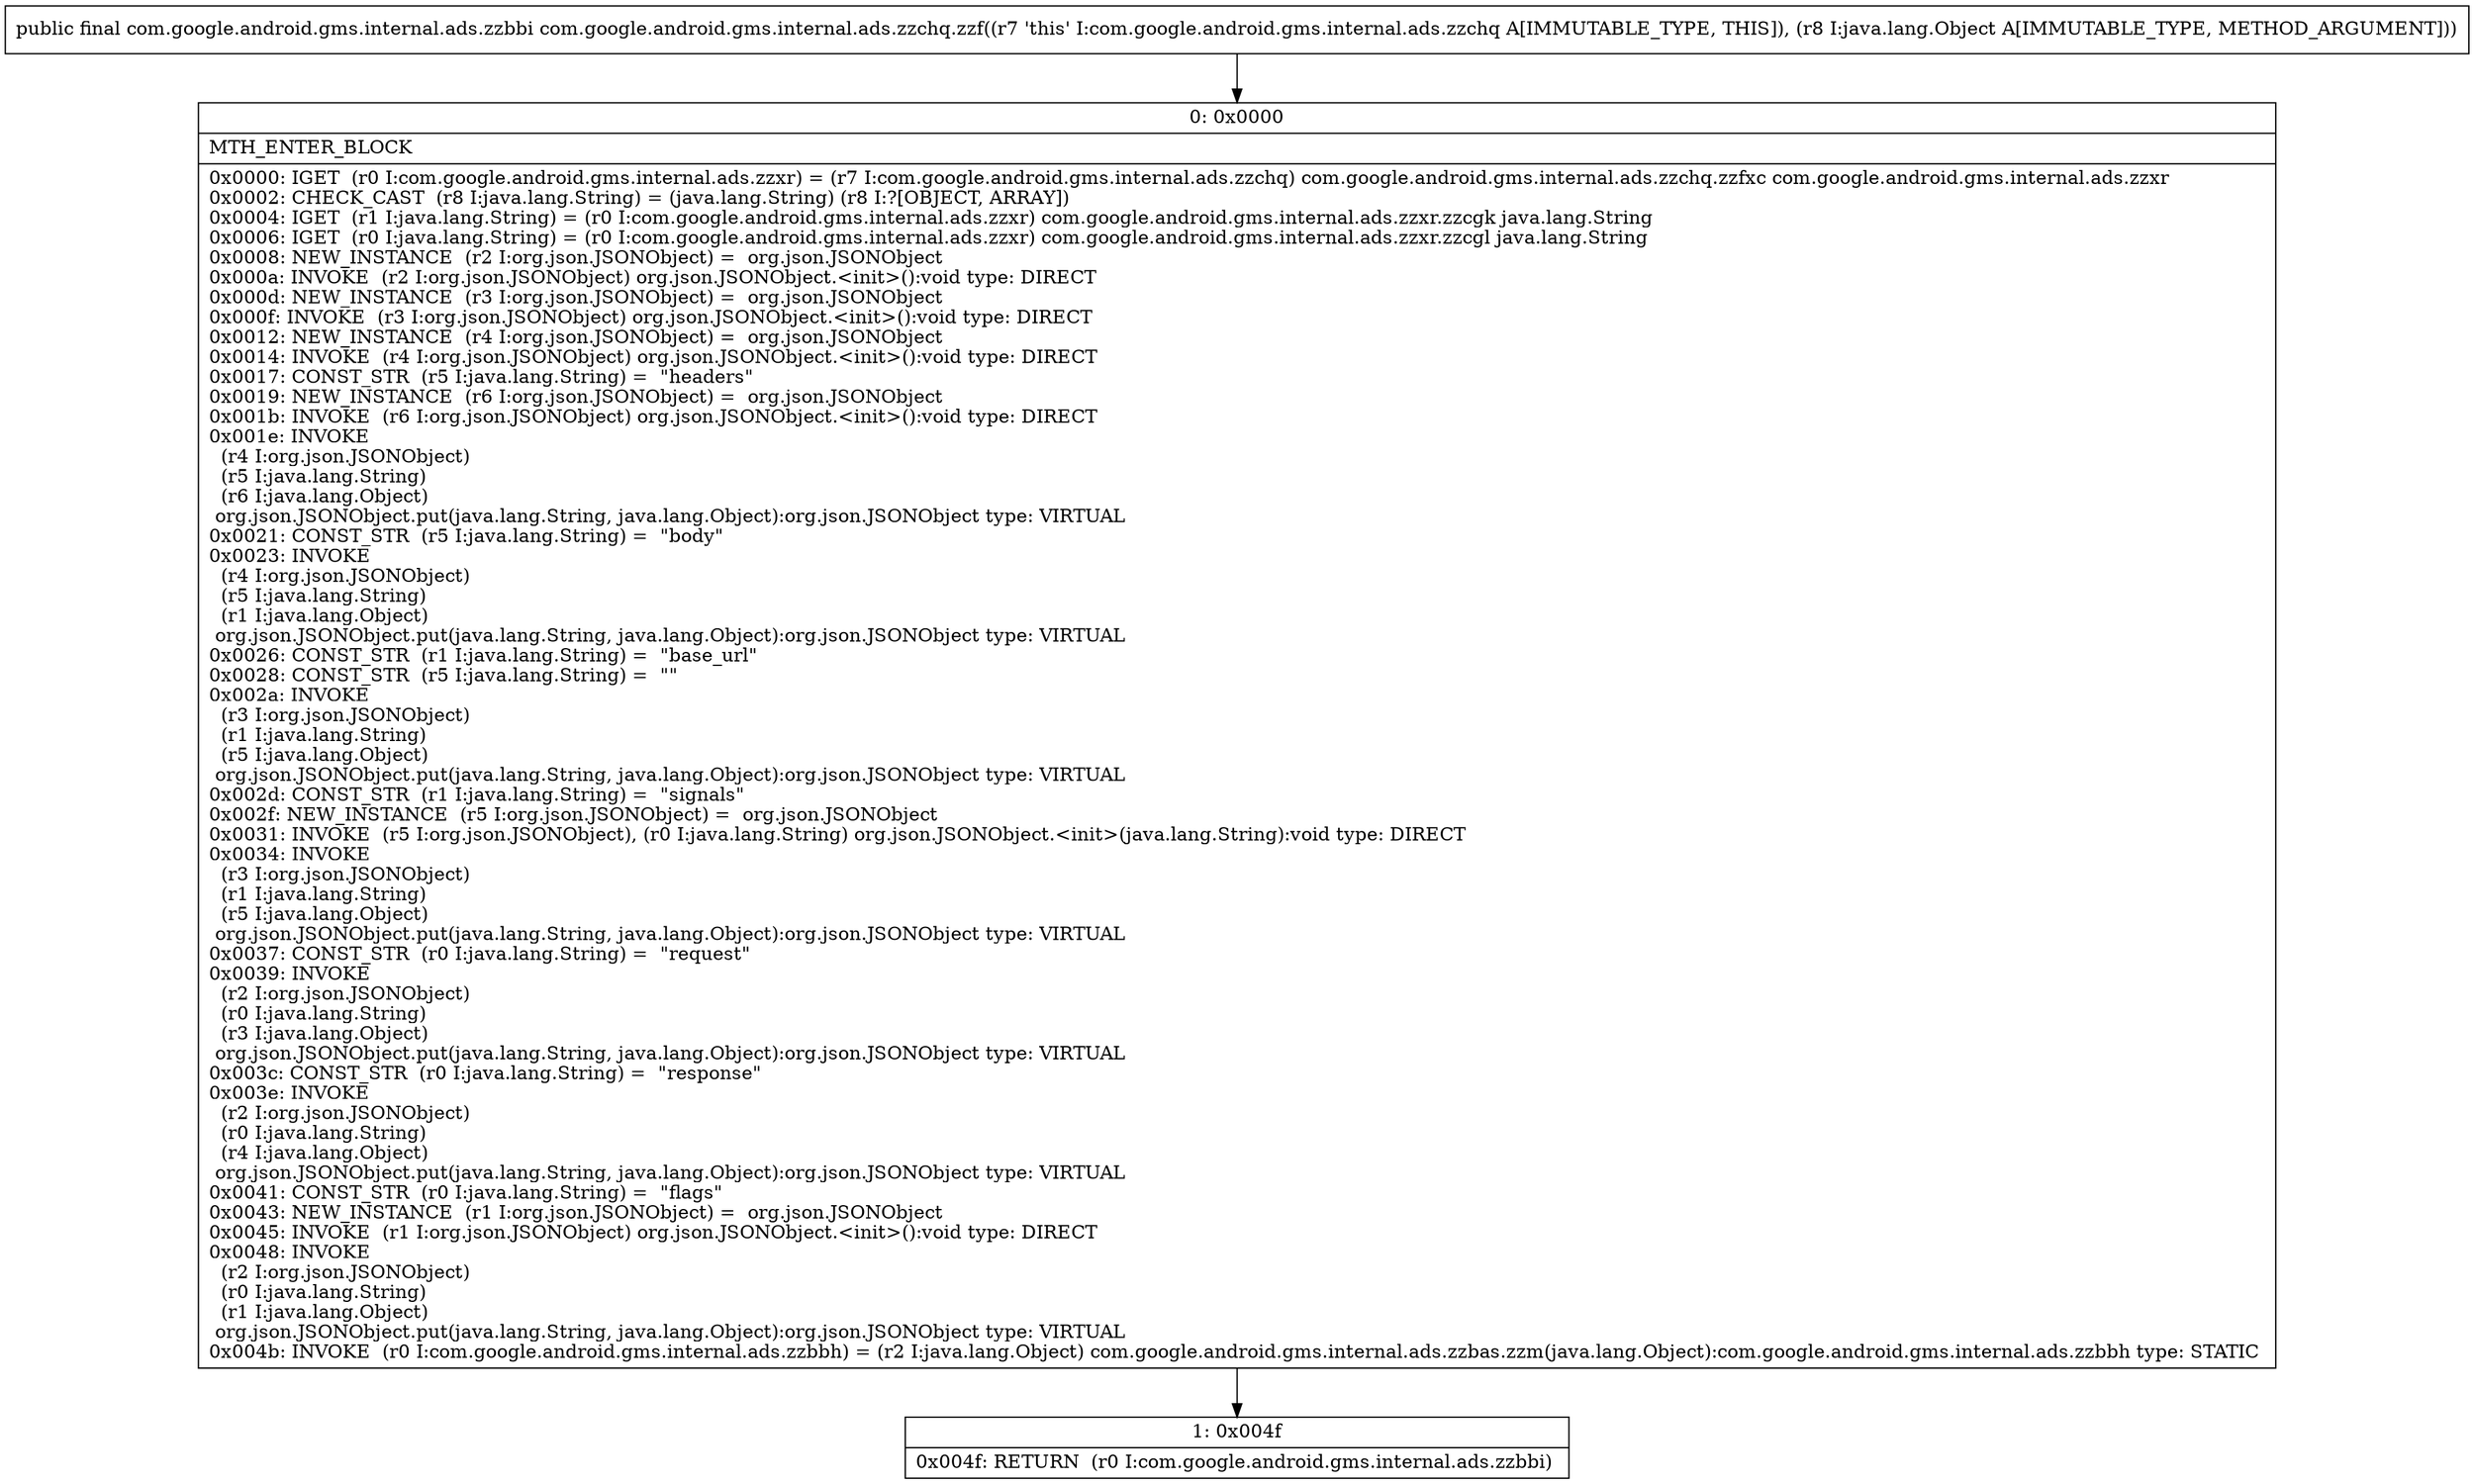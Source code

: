 digraph "CFG forcom.google.android.gms.internal.ads.zzchq.zzf(Ljava\/lang\/Object;)Lcom\/google\/android\/gms\/internal\/ads\/zzbbi;" {
Node_0 [shape=record,label="{0\:\ 0x0000|MTH_ENTER_BLOCK\l|0x0000: IGET  (r0 I:com.google.android.gms.internal.ads.zzxr) = (r7 I:com.google.android.gms.internal.ads.zzchq) com.google.android.gms.internal.ads.zzchq.zzfxc com.google.android.gms.internal.ads.zzxr \l0x0002: CHECK_CAST  (r8 I:java.lang.String) = (java.lang.String) (r8 I:?[OBJECT, ARRAY]) \l0x0004: IGET  (r1 I:java.lang.String) = (r0 I:com.google.android.gms.internal.ads.zzxr) com.google.android.gms.internal.ads.zzxr.zzcgk java.lang.String \l0x0006: IGET  (r0 I:java.lang.String) = (r0 I:com.google.android.gms.internal.ads.zzxr) com.google.android.gms.internal.ads.zzxr.zzcgl java.lang.String \l0x0008: NEW_INSTANCE  (r2 I:org.json.JSONObject) =  org.json.JSONObject \l0x000a: INVOKE  (r2 I:org.json.JSONObject) org.json.JSONObject.\<init\>():void type: DIRECT \l0x000d: NEW_INSTANCE  (r3 I:org.json.JSONObject) =  org.json.JSONObject \l0x000f: INVOKE  (r3 I:org.json.JSONObject) org.json.JSONObject.\<init\>():void type: DIRECT \l0x0012: NEW_INSTANCE  (r4 I:org.json.JSONObject) =  org.json.JSONObject \l0x0014: INVOKE  (r4 I:org.json.JSONObject) org.json.JSONObject.\<init\>():void type: DIRECT \l0x0017: CONST_STR  (r5 I:java.lang.String) =  \"headers\" \l0x0019: NEW_INSTANCE  (r6 I:org.json.JSONObject) =  org.json.JSONObject \l0x001b: INVOKE  (r6 I:org.json.JSONObject) org.json.JSONObject.\<init\>():void type: DIRECT \l0x001e: INVOKE  \l  (r4 I:org.json.JSONObject)\l  (r5 I:java.lang.String)\l  (r6 I:java.lang.Object)\l org.json.JSONObject.put(java.lang.String, java.lang.Object):org.json.JSONObject type: VIRTUAL \l0x0021: CONST_STR  (r5 I:java.lang.String) =  \"body\" \l0x0023: INVOKE  \l  (r4 I:org.json.JSONObject)\l  (r5 I:java.lang.String)\l  (r1 I:java.lang.Object)\l org.json.JSONObject.put(java.lang.String, java.lang.Object):org.json.JSONObject type: VIRTUAL \l0x0026: CONST_STR  (r1 I:java.lang.String) =  \"base_url\" \l0x0028: CONST_STR  (r5 I:java.lang.String) =  \"\" \l0x002a: INVOKE  \l  (r3 I:org.json.JSONObject)\l  (r1 I:java.lang.String)\l  (r5 I:java.lang.Object)\l org.json.JSONObject.put(java.lang.String, java.lang.Object):org.json.JSONObject type: VIRTUAL \l0x002d: CONST_STR  (r1 I:java.lang.String) =  \"signals\" \l0x002f: NEW_INSTANCE  (r5 I:org.json.JSONObject) =  org.json.JSONObject \l0x0031: INVOKE  (r5 I:org.json.JSONObject), (r0 I:java.lang.String) org.json.JSONObject.\<init\>(java.lang.String):void type: DIRECT \l0x0034: INVOKE  \l  (r3 I:org.json.JSONObject)\l  (r1 I:java.lang.String)\l  (r5 I:java.lang.Object)\l org.json.JSONObject.put(java.lang.String, java.lang.Object):org.json.JSONObject type: VIRTUAL \l0x0037: CONST_STR  (r0 I:java.lang.String) =  \"request\" \l0x0039: INVOKE  \l  (r2 I:org.json.JSONObject)\l  (r0 I:java.lang.String)\l  (r3 I:java.lang.Object)\l org.json.JSONObject.put(java.lang.String, java.lang.Object):org.json.JSONObject type: VIRTUAL \l0x003c: CONST_STR  (r0 I:java.lang.String) =  \"response\" \l0x003e: INVOKE  \l  (r2 I:org.json.JSONObject)\l  (r0 I:java.lang.String)\l  (r4 I:java.lang.Object)\l org.json.JSONObject.put(java.lang.String, java.lang.Object):org.json.JSONObject type: VIRTUAL \l0x0041: CONST_STR  (r0 I:java.lang.String) =  \"flags\" \l0x0043: NEW_INSTANCE  (r1 I:org.json.JSONObject) =  org.json.JSONObject \l0x0045: INVOKE  (r1 I:org.json.JSONObject) org.json.JSONObject.\<init\>():void type: DIRECT \l0x0048: INVOKE  \l  (r2 I:org.json.JSONObject)\l  (r0 I:java.lang.String)\l  (r1 I:java.lang.Object)\l org.json.JSONObject.put(java.lang.String, java.lang.Object):org.json.JSONObject type: VIRTUAL \l0x004b: INVOKE  (r0 I:com.google.android.gms.internal.ads.zzbbh) = (r2 I:java.lang.Object) com.google.android.gms.internal.ads.zzbas.zzm(java.lang.Object):com.google.android.gms.internal.ads.zzbbh type: STATIC \l}"];
Node_1 [shape=record,label="{1\:\ 0x004f|0x004f: RETURN  (r0 I:com.google.android.gms.internal.ads.zzbbi) \l}"];
MethodNode[shape=record,label="{public final com.google.android.gms.internal.ads.zzbbi com.google.android.gms.internal.ads.zzchq.zzf((r7 'this' I:com.google.android.gms.internal.ads.zzchq A[IMMUTABLE_TYPE, THIS]), (r8 I:java.lang.Object A[IMMUTABLE_TYPE, METHOD_ARGUMENT])) }"];
MethodNode -> Node_0;
Node_0 -> Node_1;
}

